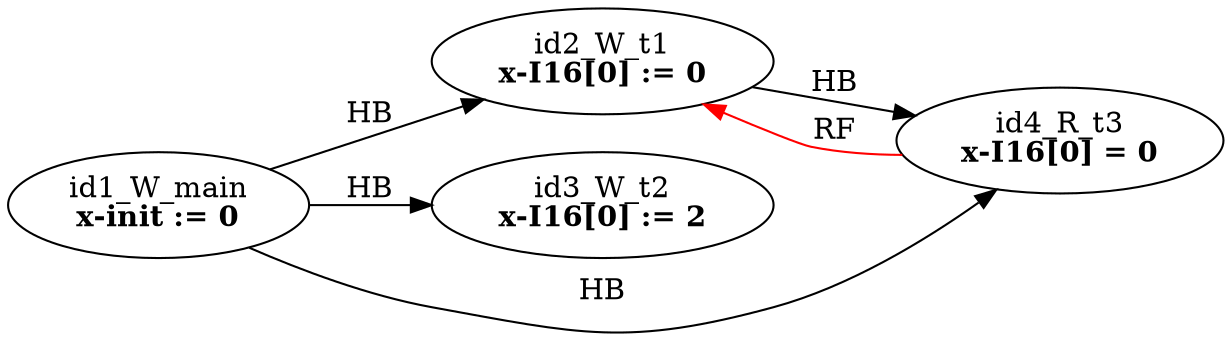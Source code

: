 digraph memory_model {
rankdir=LR;
splines=true; esep=0.5;
id1_W_main -> id2_W_t1 [label = "HB", color="black"];
id1_W_main -> id3_W_t2 [label = "HB", color="black"];
id1_W_main -> id4_R_t3 [label = "HB", color="black"];
id2_W_t1 -> id4_R_t3 [label = "HB", color="black"];
id4_R_t3 -> id2_W_t1 [label = "RF", color="red"];
id1_W_main [label=<id1_W_main<br/><B>x-init := 0</B>>, pos="5.0,2!"]
id2_W_t1 [label=<id2_W_t1<br/><B>x-I16[0] := 0</B>>, pos="0,0!"]
id3_W_t2 [label=<id3_W_t2<br/><B>x-I16[0] := 2</B>>, pos="5,0!"]
id4_R_t3 [label=<id4_R_t3<br/><B>x-I16[0] = 0</B>>, pos="10,0!"]
}